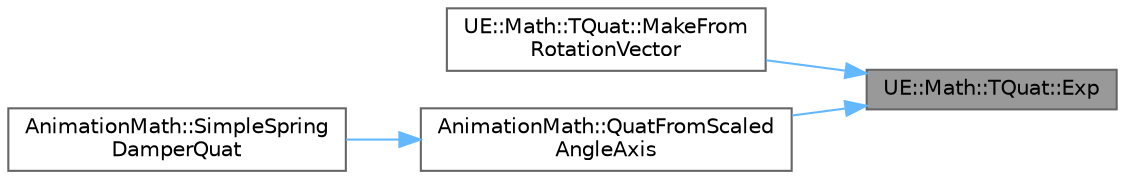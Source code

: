 digraph "UE::Math::TQuat::Exp"
{
 // INTERACTIVE_SVG=YES
 // LATEX_PDF_SIZE
  bgcolor="transparent";
  edge [fontname=Helvetica,fontsize=10,labelfontname=Helvetica,labelfontsize=10];
  node [fontname=Helvetica,fontsize=10,shape=box,height=0.2,width=0.4];
  rankdir="RL";
  Node1 [id="Node000001",label="UE::Math::TQuat::Exp",height=0.2,width=0.4,color="gray40", fillcolor="grey60", style="filled", fontcolor="black",tooltip=" "];
  Node1 -> Node2 [id="edge1_Node000001_Node000002",dir="back",color="steelblue1",style="solid",tooltip=" "];
  Node2 [id="Node000002",label="UE::Math::TQuat::MakeFrom\lRotationVector",height=0.2,width=0.4,color="grey40", fillcolor="white", style="filled",URL="$d6/d4a/structUE_1_1Math_1_1TQuat.html#ac566071011489d1aed35d77cc742206f",tooltip="Constructs a quaternion corresponding to the rotation vector."];
  Node1 -> Node3 [id="edge2_Node000001_Node000003",dir="back",color="steelblue1",style="solid",tooltip=" "];
  Node3 [id="Node000003",label="AnimationMath::QuatFromScaled\lAngleAxis",height=0.2,width=0.4,color="grey40", fillcolor="white", style="filled",URL="$de/d39/namespaceAnimationMath.html#a786f0811623b6e13320fa3a9dedb103a",tooltip=" "];
  Node3 -> Node4 [id="edge3_Node000003_Node000004",dir="back",color="steelblue1",style="solid",tooltip=" "];
  Node4 [id="Node000004",label="AnimationMath::SimpleSpring\lDamperQuat",height=0.2,width=0.4,color="grey40", fillcolor="white", style="filled",URL="$de/d39/namespaceAnimationMath.html#a1c73df986566c9b4f54b49e5567d7e53",tooltip=" "];
}
